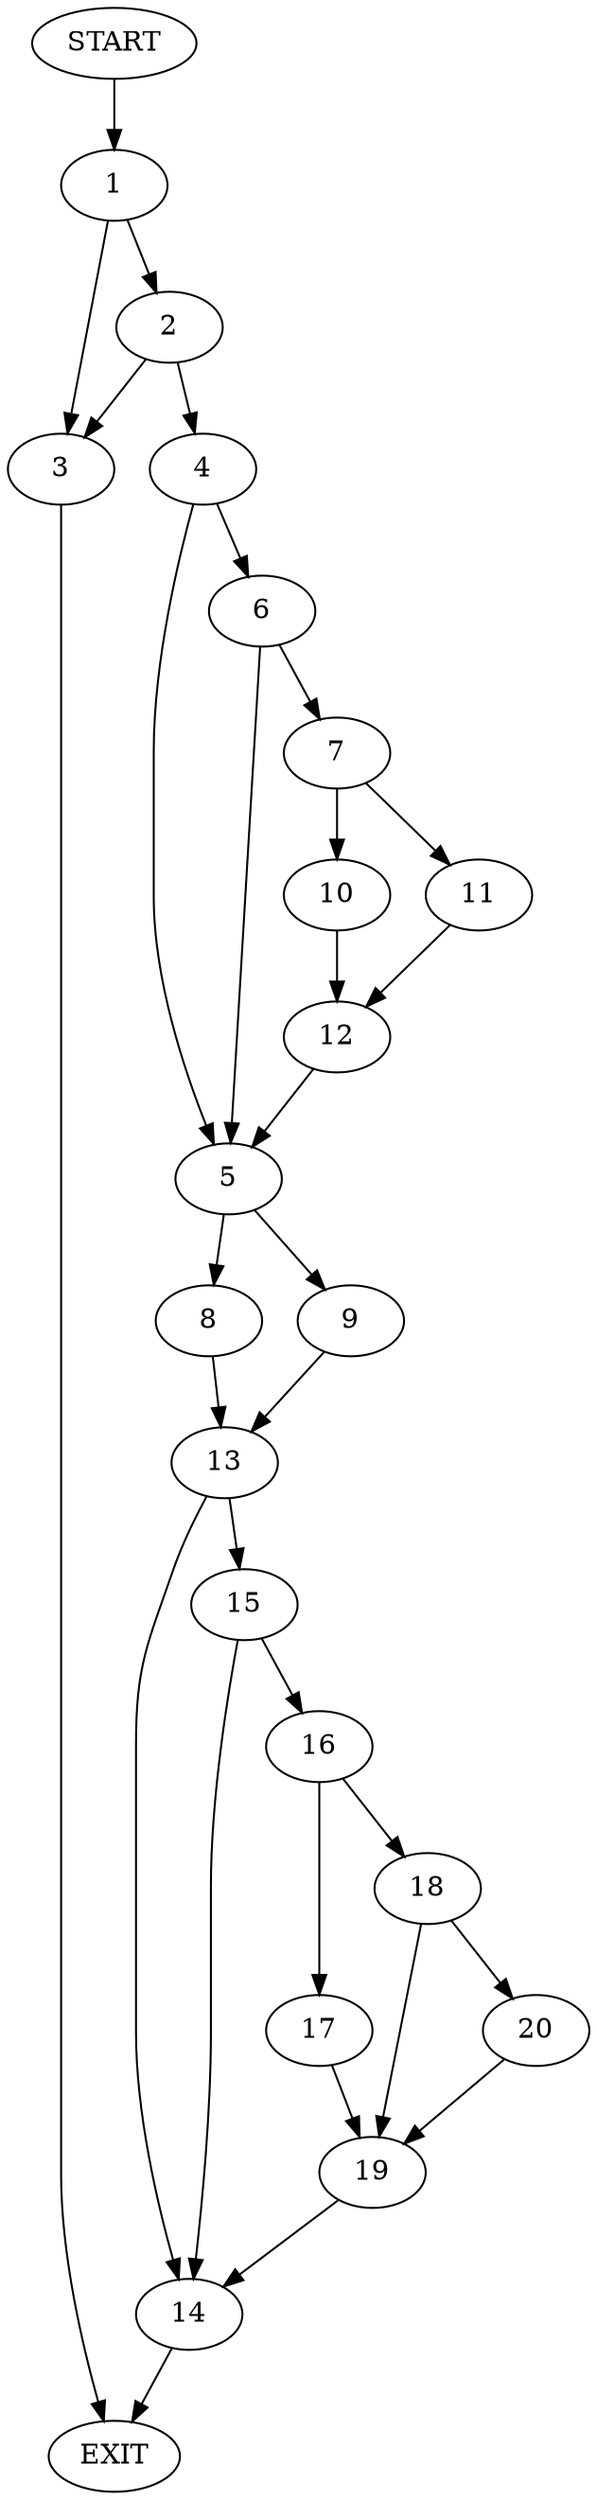 digraph {
0 [label="START"]
21 [label="EXIT"]
0 -> 1
1 -> 2
1 -> 3
2 -> 4
2 -> 3
3 -> 21
4 -> 5
4 -> 6
6 -> 5
6 -> 7
5 -> 8
5 -> 9
7 -> 10
7 -> 11
10 -> 12
11 -> 12
12 -> 5
8 -> 13
9 -> 13
13 -> 14
13 -> 15
15 -> 14
15 -> 16
14 -> 21
16 -> 17
16 -> 18
17 -> 19
18 -> 19
18 -> 20
19 -> 14
20 -> 19
}
